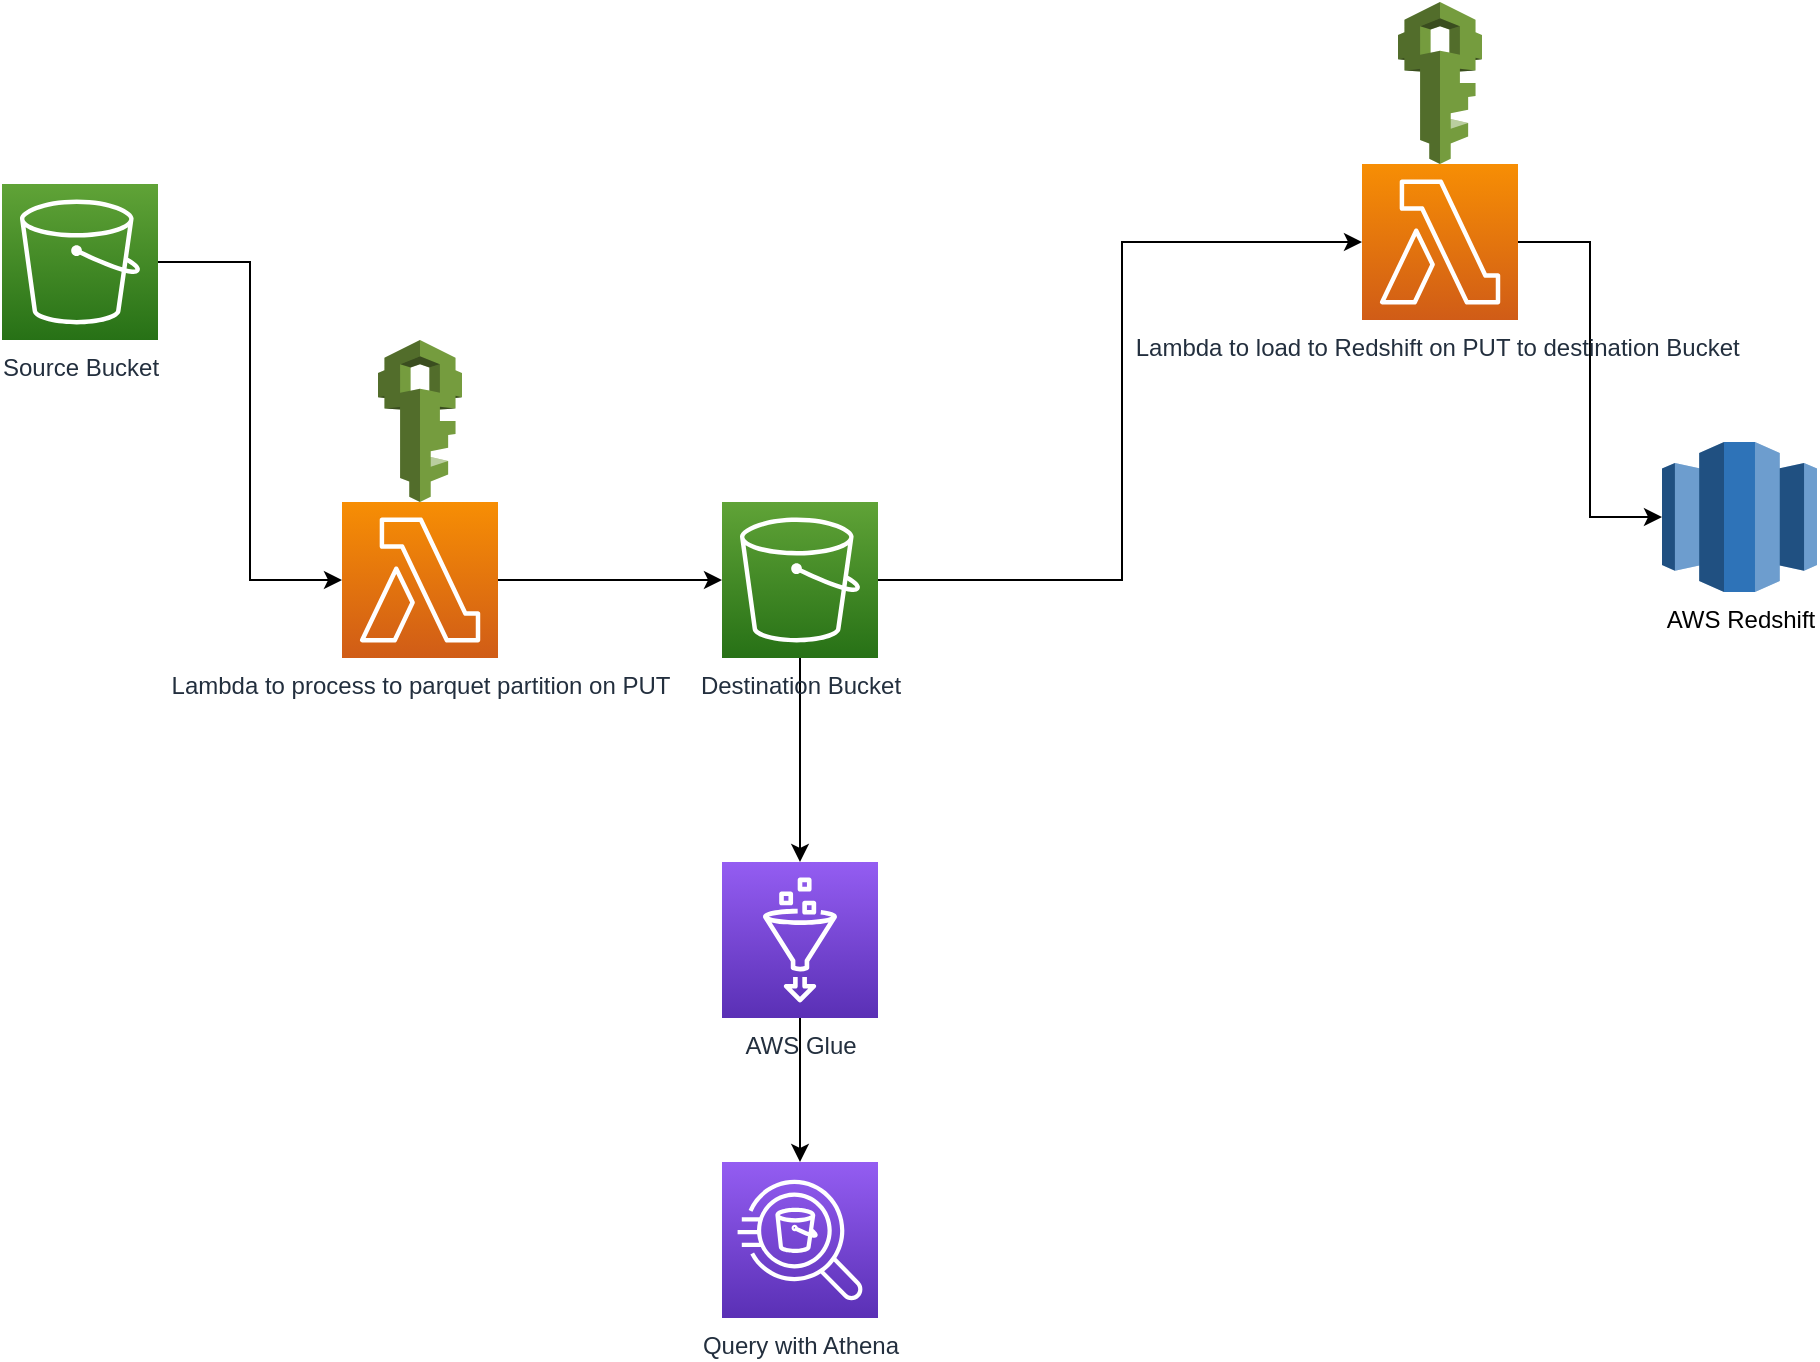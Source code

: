<mxfile version="19.0.3" type="device"><diagram id="MM7kxCnF0fnN6at8nyrq" name="Page-1"><mxGraphModel dx="1929" dy="698" grid="1" gridSize="10" guides="1" tooltips="1" connect="1" arrows="1" fold="1" page="1" pageScale="1" pageWidth="827" pageHeight="1169" background="#ffffff" math="0" shadow="0"><root><mxCell id="0"/><mxCell id="1" parent="0"/><mxCell id="uSjyI3UmsqlRPlhoB5dV-5" style="edgeStyle=orthogonalEdgeStyle;rounded=0;orthogonalLoop=1;jettySize=auto;html=1;exitX=1;exitY=0.5;exitDx=0;exitDy=0;exitPerimeter=0;entryX=0;entryY=0.5;entryDx=0;entryDy=0;entryPerimeter=0;" parent="1" source="uSjyI3UmsqlRPlhoB5dV-1" target="uSjyI3UmsqlRPlhoB5dV-3" edge="1"><mxGeometry relative="1" as="geometry"/></mxCell><mxCell id="uSjyI3UmsqlRPlhoB5dV-1" value="Source Bucket" style="sketch=0;points=[[0,0,0],[0.25,0,0],[0.5,0,0],[0.75,0,0],[1,0,0],[0,1,0],[0.25,1,0],[0.5,1,0],[0.75,1,0],[1,1,0],[0,0.25,0],[0,0.5,0],[0,0.75,0],[1,0.25,0],[1,0.5,0],[1,0.75,0]];outlineConnect=0;fontColor=#232F3E;gradientColor=#60A337;gradientDirection=north;fillColor=#277116;strokeColor=#ffffff;dashed=0;verticalLabelPosition=bottom;verticalAlign=top;align=center;html=1;fontSize=12;fontStyle=0;aspect=fixed;shape=mxgraph.aws4.resourceIcon;resIcon=mxgraph.aws4.s3;" parent="1" vertex="1"><mxGeometry x="-50" y="131" width="78" height="78" as="geometry"/></mxCell><mxCell id="uSjyI3UmsqlRPlhoB5dV-8" style="edgeStyle=orthogonalEdgeStyle;rounded=0;orthogonalLoop=1;jettySize=auto;html=1;exitX=1;exitY=0.5;exitDx=0;exitDy=0;exitPerimeter=0;entryX=0;entryY=0.5;entryDx=0;entryDy=0;entryPerimeter=0;" parent="1" source="uSjyI3UmsqlRPlhoB5dV-2" target="uSjyI3UmsqlRPlhoB5dV-7" edge="1"><mxGeometry relative="1" as="geometry"><mxPoint x="600" y="170" as="targetPoint"/><Array as="points"><mxPoint x="510" y="329"/><mxPoint x="510" y="160"/></Array></mxGeometry></mxCell><mxCell id="uSjyI3UmsqlRPlhoB5dV-28" style="edgeStyle=orthogonalEdgeStyle;rounded=0;orthogonalLoop=1;jettySize=auto;html=1;entryX=0.5;entryY=0;entryDx=0;entryDy=0;entryPerimeter=0;" parent="1" source="uSjyI3UmsqlRPlhoB5dV-2" target="uSjyI3UmsqlRPlhoB5dV-27" edge="1"><mxGeometry relative="1" as="geometry"/></mxCell><mxCell id="uSjyI3UmsqlRPlhoB5dV-2" value="Destination Bucket&lt;br&gt;" style="sketch=0;points=[[0,0,0],[0.25,0,0],[0.5,0,0],[0.75,0,0],[1,0,0],[0,1,0],[0.25,1,0],[0.5,1,0],[0.75,1,0],[1,1,0],[0,0.25,0],[0,0.5,0],[0,0.75,0],[1,0.25,0],[1,0.5,0],[1,0.75,0]];outlineConnect=0;fontColor=#232F3E;gradientColor=#60A337;gradientDirection=north;fillColor=#277116;strokeColor=#ffffff;dashed=0;verticalLabelPosition=bottom;verticalAlign=top;align=center;html=1;fontSize=12;fontStyle=0;aspect=fixed;shape=mxgraph.aws4.resourceIcon;resIcon=mxgraph.aws4.s3;" parent="1" vertex="1"><mxGeometry x="310" y="290" width="78" height="78" as="geometry"/></mxCell><mxCell id="uSjyI3UmsqlRPlhoB5dV-6" style="edgeStyle=orthogonalEdgeStyle;rounded=0;orthogonalLoop=1;jettySize=auto;html=1;exitX=1;exitY=0.5;exitDx=0;exitDy=0;exitPerimeter=0;entryX=0;entryY=0.5;entryDx=0;entryDy=0;entryPerimeter=0;" parent="1" source="uSjyI3UmsqlRPlhoB5dV-3" target="uSjyI3UmsqlRPlhoB5dV-2" edge="1"><mxGeometry relative="1" as="geometry"/></mxCell><mxCell id="uSjyI3UmsqlRPlhoB5dV-3" value="Lambda to process to parquet partition on PUT" style="sketch=0;points=[[0,0,0],[0.25,0,0],[0.5,0,0],[0.75,0,0],[1,0,0],[0,1,0],[0.25,1,0],[0.5,1,0],[0.75,1,0],[1,1,0],[0,0.25,0],[0,0.5,0],[0,0.75,0],[1,0.25,0],[1,0.5,0],[1,0.75,0]];outlineConnect=0;fontColor=#232F3E;gradientColor=#F78E04;gradientDirection=north;fillColor=#D05C17;strokeColor=#ffffff;dashed=0;verticalLabelPosition=bottom;verticalAlign=top;align=center;html=1;fontSize=12;fontStyle=0;aspect=fixed;shape=mxgraph.aws4.resourceIcon;resIcon=mxgraph.aws4.lambda;" parent="1" vertex="1"><mxGeometry x="120" y="290" width="78" height="78" as="geometry"/></mxCell><mxCell id="uSjyI3UmsqlRPlhoB5dV-10" style="edgeStyle=orthogonalEdgeStyle;rounded=0;orthogonalLoop=1;jettySize=auto;html=1;exitX=1;exitY=0.5;exitDx=0;exitDy=0;exitPerimeter=0;entryX=0;entryY=0.5;entryDx=0;entryDy=0;entryPerimeter=0;" parent="1" source="uSjyI3UmsqlRPlhoB5dV-7" target="uSjyI3UmsqlRPlhoB5dV-9" edge="1"><mxGeometry relative="1" as="geometry"><mxPoint x="690" y="309" as="targetPoint"/></mxGeometry></mxCell><mxCell id="uSjyI3UmsqlRPlhoB5dV-7" value="Lambda to load to Redshift on PUT to destination Bucket&amp;nbsp;" style="sketch=0;points=[[0,0,0],[0.25,0,0],[0.5,0,0],[0.75,0,0],[1,0,0],[0,1,0],[0.25,1,0],[0.5,1,0],[0.75,1,0],[1,1,0],[0,0.25,0],[0,0.5,0],[0,0.75,0],[1,0.25,0],[1,0.5,0],[1,0.75,0]];outlineConnect=0;fontColor=#232F3E;gradientColor=#F78E04;gradientDirection=north;fillColor=#D05C17;strokeColor=#ffffff;dashed=0;verticalLabelPosition=bottom;verticalAlign=top;align=center;html=1;fontSize=12;fontStyle=0;aspect=fixed;shape=mxgraph.aws4.resourceIcon;resIcon=mxgraph.aws4.lambda;" parent="1" vertex="1"><mxGeometry x="630" y="121" width="78" height="78" as="geometry"/></mxCell><mxCell id="uSjyI3UmsqlRPlhoB5dV-9" value="AWS Redshift" style="outlineConnect=0;dashed=0;verticalLabelPosition=bottom;verticalAlign=top;align=center;html=1;shape=mxgraph.aws3.redshift;fillColor=#2E73B8;gradientColor=none;" parent="1" vertex="1"><mxGeometry x="780" y="260" width="77.5" height="75" as="geometry"/></mxCell><mxCell id="uSjyI3UmsqlRPlhoB5dV-17" value="" style="outlineConnect=0;dashed=0;verticalLabelPosition=bottom;verticalAlign=top;align=center;html=1;shape=mxgraph.aws3.iam;fillColor=#759C3E;gradientColor=none;" parent="1" vertex="1"><mxGeometry x="138" y="209" width="42" height="81" as="geometry"/></mxCell><mxCell id="uSjyI3UmsqlRPlhoB5dV-18" value="" style="outlineConnect=0;dashed=0;verticalLabelPosition=bottom;verticalAlign=top;align=center;html=1;shape=mxgraph.aws3.iam;fillColor=#759C3E;gradientColor=none;" parent="1" vertex="1"><mxGeometry x="648" y="40" width="42" height="81" as="geometry"/></mxCell><mxCell id="uSjyI3UmsqlRPlhoB5dV-30" style="edgeStyle=orthogonalEdgeStyle;rounded=0;orthogonalLoop=1;jettySize=auto;html=1;entryX=0.5;entryY=0;entryDx=0;entryDy=0;entryPerimeter=0;" parent="1" source="uSjyI3UmsqlRPlhoB5dV-27" target="uSjyI3UmsqlRPlhoB5dV-29" edge="1"><mxGeometry relative="1" as="geometry"/></mxCell><mxCell id="uSjyI3UmsqlRPlhoB5dV-27" value="AWS Glue" style="sketch=0;points=[[0,0,0],[0.25,0,0],[0.5,0,0],[0.75,0,0],[1,0,0],[0,1,0],[0.25,1,0],[0.5,1,0],[0.75,1,0],[1,1,0],[0,0.25,0],[0,0.5,0],[0,0.75,0],[1,0.25,0],[1,0.5,0],[1,0.75,0]];outlineConnect=0;fontColor=#232F3E;gradientColor=#945DF2;gradientDirection=north;fillColor=#5A30B5;strokeColor=#ffffff;dashed=0;verticalLabelPosition=bottom;verticalAlign=top;align=center;html=1;fontSize=12;fontStyle=0;aspect=fixed;shape=mxgraph.aws4.resourceIcon;resIcon=mxgraph.aws4.glue;" parent="1" vertex="1"><mxGeometry x="310" y="470" width="78" height="78" as="geometry"/></mxCell><mxCell id="uSjyI3UmsqlRPlhoB5dV-29" value="Query with Athena" style="sketch=0;points=[[0,0,0],[0.25,0,0],[0.5,0,0],[0.75,0,0],[1,0,0],[0,1,0],[0.25,1,0],[0.5,1,0],[0.75,1,0],[1,1,0],[0,0.25,0],[0,0.5,0],[0,0.75,0],[1,0.25,0],[1,0.5,0],[1,0.75,0]];outlineConnect=0;fontColor=#232F3E;gradientColor=#945DF2;gradientDirection=north;fillColor=#5A30B5;strokeColor=#ffffff;dashed=0;verticalLabelPosition=bottom;verticalAlign=top;align=center;html=1;fontSize=12;fontStyle=0;aspect=fixed;shape=mxgraph.aws4.resourceIcon;resIcon=mxgraph.aws4.athena;" parent="1" vertex="1"><mxGeometry x="310" y="620" width="78" height="78" as="geometry"/></mxCell></root></mxGraphModel></diagram></mxfile>
